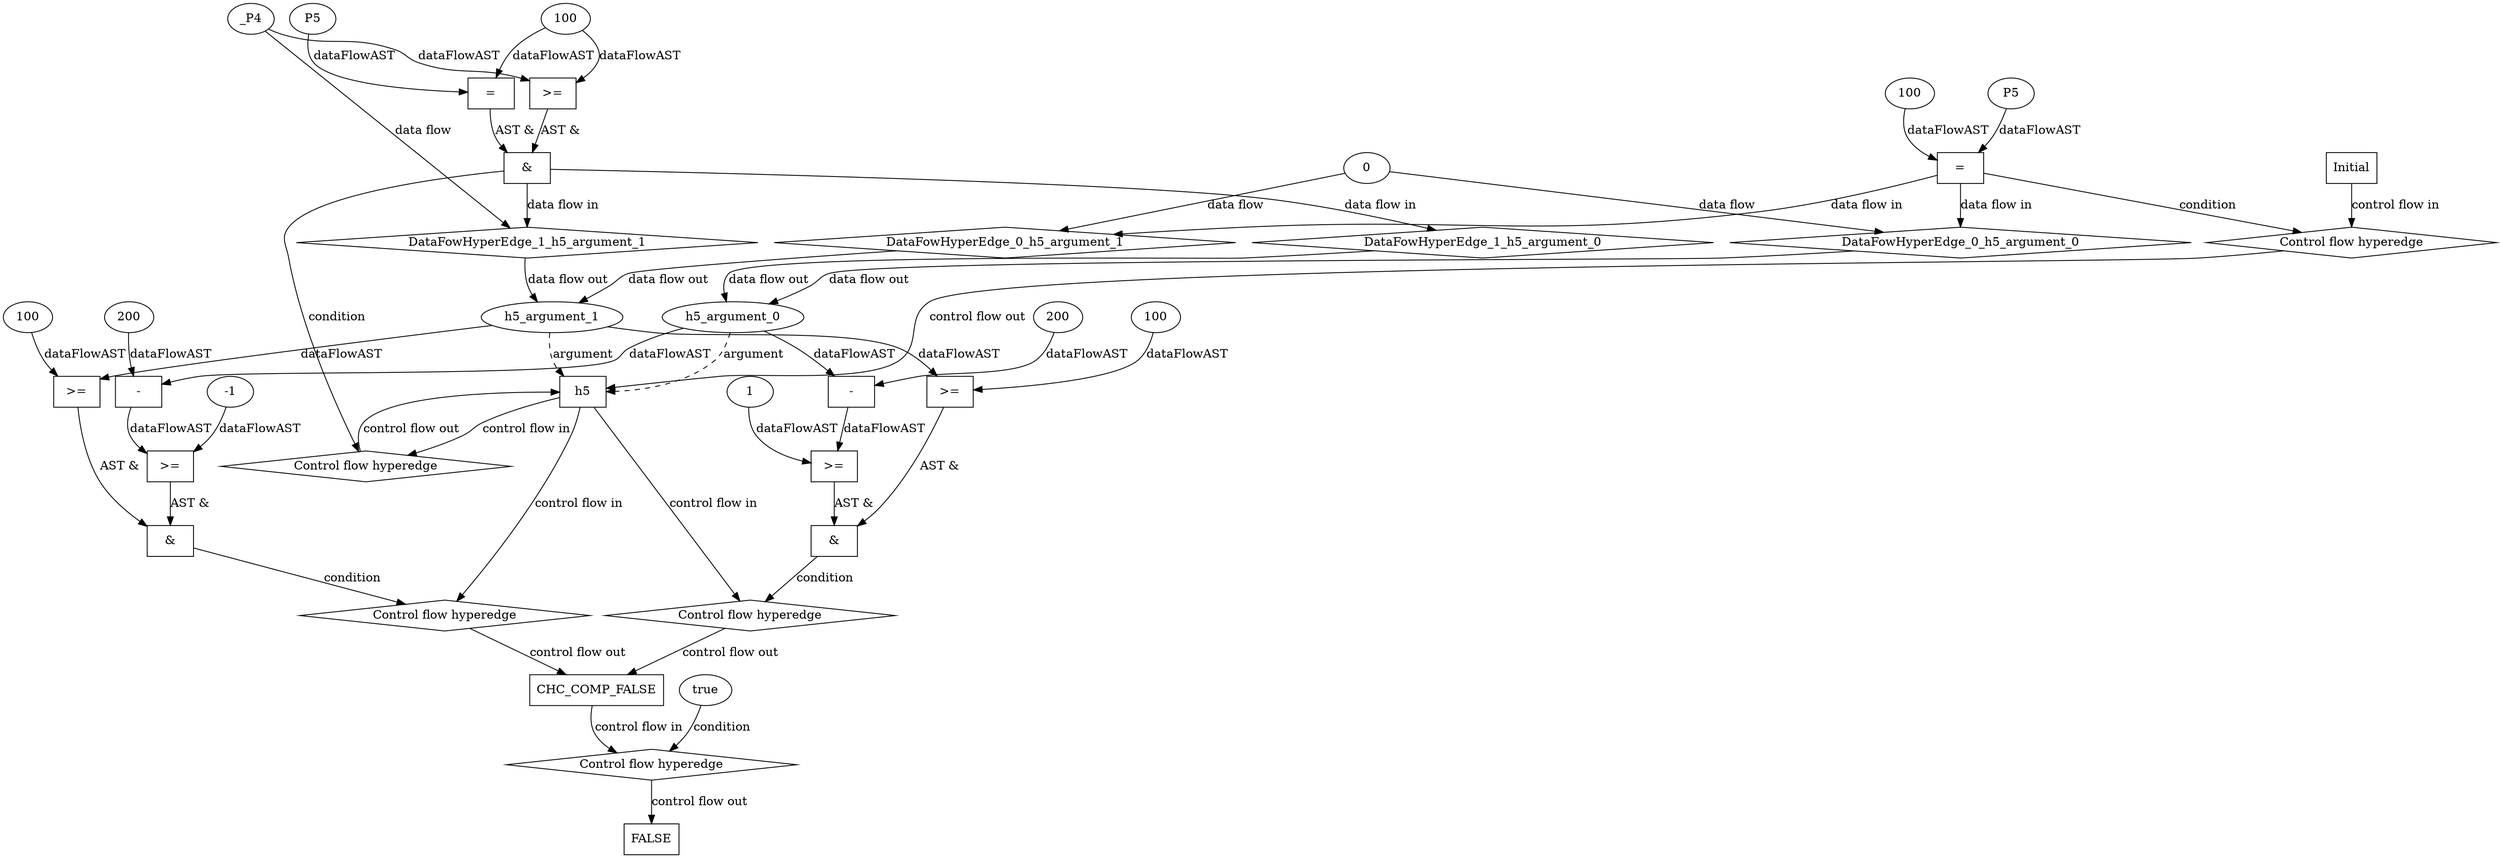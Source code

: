 digraph dag {
"CHC_COMP_FALSE" [label="CHC_COMP_FALSE" nodeName="CHC_COMP_FALSE" class=cfn  shape="rect"];
"h5" [label="h5" nodeName="h5" class=cfn  shape="rect"];
FALSE [label="FALSE" nodeName=FALSE class=cfn  shape="rect"];
Initial [label="Initial" nodeName=Initial class=cfn  shape="rect"];
ControlFowHyperEdge_0 [label="Control flow hyperedge" nodeName=ControlFowHyperEdge_0 class=controlFlowHyperEdge shape="diamond"];
"Initial" -> ControlFowHyperEdge_0 [label="control flow in"]
ControlFowHyperEdge_0 -> "h5" [label="control flow out"]
ControlFowHyperEdge_1 [label="Control flow hyperedge" nodeName=ControlFowHyperEdge_1 class=controlFlowHyperEdge shape="diamond"];
"h5" -> ControlFowHyperEdge_1 [label="control flow in"]
ControlFowHyperEdge_1 -> "h5" [label="control flow out"]
ControlFowHyperEdge_2 [label="Control flow hyperedge" nodeName=ControlFowHyperEdge_2 class=controlFlowHyperEdge shape="diamond"];
"h5" -> ControlFowHyperEdge_2 [label="control flow in"]
ControlFowHyperEdge_2 -> "CHC_COMP_FALSE" [label="control flow out"]
ControlFowHyperEdge_3 [label="Control flow hyperedge" nodeName=ControlFowHyperEdge_3 class=controlFlowHyperEdge shape="diamond"];
"h5" -> ControlFowHyperEdge_3 [label="control flow in"]
ControlFowHyperEdge_3 -> "CHC_COMP_FALSE" [label="control flow out"]
ControlFowHyperEdge_4 [label="Control flow hyperedge" nodeName=ControlFowHyperEdge_4 class=controlFlowHyperEdge shape="diamond"];
"CHC_COMP_FALSE" -> ControlFowHyperEdge_4 [label="control flow in"]
ControlFowHyperEdge_4 -> "FALSE" [label="control flow out"]
"h5_argument_0" [label="h5_argument_0" nodeName=argument0 class=argument  head="h5" shape="oval"];
"h5_argument_0" -> "h5"[label="argument" style="dashed"]
"h5_argument_1" [label="h5_argument_1" nodeName=argument1 class=argument  head="h5" shape="oval"];
"h5_argument_1" -> "h5"[label="argument" style="dashed"]

"xxxh5___Initial_0xxxguard_0_node_0" [label="=" nodeName="xxxh5___Initial_0xxxguard_0_node_0" class=Operator  shape="rect"];
"xxxh5___Initial_0xxxguard_0_node_1" [label="P5" nodeName="xxxh5___Initial_0xxxguard_0_node_1" class=Constant ];
"xxxh5___Initial_0xxxguard_0_node_2" [label="100" nodeName="xxxh5___Initial_0xxxguard_0_node_2" class=Literal ];
"xxxh5___Initial_0xxxguard_0_node_1" -> "xxxh5___Initial_0xxxguard_0_node_0"[label="dataFlowAST"]
"xxxh5___Initial_0xxxguard_0_node_2" -> "xxxh5___Initial_0xxxguard_0_node_0"[label="dataFlowAST"]

"xxxh5___Initial_0xxxguard_0_node_0" -> "ControlFowHyperEdge_0" [label="condition"];
"xxxh5___Initial_0xxxdataFlow_0_node_0" [label="0" nodeName="xxxh5___Initial_0xxxdataFlow_0_node_0" class=Literal ];

"xxxh5___Initial_0xxxdataFlow_0_node_0" -> "DataFowHyperEdge_0_h5_argument_0" [label="data flow"];

"xxxh5___Initial_0xxxdataFlow_0_node_0" -> "DataFowHyperEdge_0_h5_argument_1" [label="data flow"];
"xxxh5___h5_1xxx_and" [label="&" nodeName="xxxh5___h5_1xxx_and" class=Operator shape="rect"];
"xxxh5___h5_1xxxguard_0_node_0" [label=">=" nodeName="xxxh5___h5_1xxxguard_0_node_0" class=Operator  shape="rect"];
"xxxh5___h5_1xxxguard_0_node_1" [label="100" nodeName="xxxh5___h5_1xxxguard_0_node_1" class=Literal ];
"xxxh5___h5_1xxxguard_0_node_1" -> "xxxh5___h5_1xxxguard_0_node_0"[label="dataFlowAST"]
"xxxh5___h5_1xxxdataFlow_0_node_0" -> "xxxh5___h5_1xxxguard_0_node_0"[label="dataFlowAST"]

"xxxh5___h5_1xxxguard_0_node_0" -> "xxxh5___h5_1xxx_and" [label="AST &"];
"xxxh5___h5_1xxxguard1_node_0" [label="=" nodeName="xxxh5___h5_1xxxguard1_node_0" class=Operator  shape="rect"];
"xxxh5___h5_1xxxguard1_node_1" [label="P5" nodeName="xxxh5___h5_1xxxguard1_node_1" class=Constant ];
"xxxh5___h5_1xxxguard1_node_1" -> "xxxh5___h5_1xxxguard1_node_0"[label="dataFlowAST"]
"xxxh5___h5_1xxxguard_0_node_1" -> "xxxh5___h5_1xxxguard1_node_0"[label="dataFlowAST"]

"xxxh5___h5_1xxxguard1_node_0" -> "xxxh5___h5_1xxx_and" [label="AST &"];
"xxxh5___h5_1xxx_and" -> "ControlFowHyperEdge_1" [label="condition"];
"xxxh5___h5_1xxxdataFlow_0_node_0" [label="_P4" nodeName="xxxh5___h5_1xxxdataFlow_0_node_0" class=Constant ];

"xxxh5___h5_1xxxdataFlow_0_node_0" -> "DataFowHyperEdge_1_h5_argument_1" [label="data flow"];
"xxxCHC_COMP_FALSE___h5_2xxx_and" [label="&" nodeName="xxxCHC_COMP_FALSE___h5_2xxx_and" class=Operator shape="rect"];
"xxxCHC_COMP_FALSE___h5_2xxxguard_0_node_0" [label=">=" nodeName="xxxCHC_COMP_FALSE___h5_2xxxguard_0_node_0" class=Operator  shape="rect"];
"xxxCHC_COMP_FALSE___h5_2xxxguard_0_node_1" [label="-1" nodeName="xxxCHC_COMP_FALSE___h5_2xxxguard_0_node_1" class=Literal ];
"xxxCHC_COMP_FALSE___h5_2xxxguard_0_node_2" [label="-" nodeName="xxxCHC_COMP_FALSE___h5_2xxxguard_0_node_2" class= Operator shape="rect"];
"xxxCHC_COMP_FALSE___h5_2xxxguard_0_node_4" [label="200" nodeName="xxxCHC_COMP_FALSE___h5_2xxxguard_0_node_4" class=Literal ];
"xxxCHC_COMP_FALSE___h5_2xxxguard_0_node_1" -> "xxxCHC_COMP_FALSE___h5_2xxxguard_0_node_0"[label="dataFlowAST"]
"xxxCHC_COMP_FALSE___h5_2xxxguard_0_node_2" -> "xxxCHC_COMP_FALSE___h5_2xxxguard_0_node_0"[label="dataFlowAST"]
"h5_argument_0" -> "xxxCHC_COMP_FALSE___h5_2xxxguard_0_node_2"[label="dataFlowAST"]
"xxxCHC_COMP_FALSE___h5_2xxxguard_0_node_4" -> "xxxCHC_COMP_FALSE___h5_2xxxguard_0_node_2"[label="dataFlowAST"]

"xxxCHC_COMP_FALSE___h5_2xxxguard_0_node_0" -> "xxxCHC_COMP_FALSE___h5_2xxx_and" [label="AST &"];
"xxxCHC_COMP_FALSE___h5_2xxxguard1_node_0" [label=">=" nodeName="xxxCHC_COMP_FALSE___h5_2xxxguard1_node_0" class=Operator  shape="rect"];
"xxxCHC_COMP_FALSE___h5_2xxxguard1_node_2" [label="100" nodeName="xxxCHC_COMP_FALSE___h5_2xxxguard1_node_2" class=Literal ];
"h5_argument_1" -> "xxxCHC_COMP_FALSE___h5_2xxxguard1_node_0"[label="dataFlowAST"]
"xxxCHC_COMP_FALSE___h5_2xxxguard1_node_2" -> "xxxCHC_COMP_FALSE___h5_2xxxguard1_node_0"[label="dataFlowAST"]

"xxxCHC_COMP_FALSE___h5_2xxxguard1_node_0" -> "xxxCHC_COMP_FALSE___h5_2xxx_and" [label="AST &"];
"xxxCHC_COMP_FALSE___h5_2xxx_and" -> "ControlFowHyperEdge_2" [label="condition"];
"xxxCHC_COMP_FALSE___h5_3xxx_and" [label="&" nodeName="xxxCHC_COMP_FALSE___h5_3xxx_and" class=Operator shape="rect"];
"xxxCHC_COMP_FALSE___h5_3xxxguard_0_node_0" [label=">=" nodeName="xxxCHC_COMP_FALSE___h5_3xxxguard_0_node_0" class=Operator  shape="rect"];
"xxxCHC_COMP_FALSE___h5_3xxxguard_0_node_1" [label="-" nodeName="xxxCHC_COMP_FALSE___h5_3xxxguard_0_node_1" class= Operator shape="rect"];
"xxxCHC_COMP_FALSE___h5_3xxxguard_0_node_3" [label="200" nodeName="xxxCHC_COMP_FALSE___h5_3xxxguard_0_node_3" class=Literal ];
"xxxCHC_COMP_FALSE___h5_3xxxguard_0_node_4" [label="1" nodeName="xxxCHC_COMP_FALSE___h5_3xxxguard_0_node_4" class=Literal ];
"xxxCHC_COMP_FALSE___h5_3xxxguard_0_node_1" -> "xxxCHC_COMP_FALSE___h5_3xxxguard_0_node_0"[label="dataFlowAST"]
"xxxCHC_COMP_FALSE___h5_3xxxguard_0_node_4" -> "xxxCHC_COMP_FALSE___h5_3xxxguard_0_node_0"[label="dataFlowAST"]
"h5_argument_0" -> "xxxCHC_COMP_FALSE___h5_3xxxguard_0_node_1"[label="dataFlowAST"]
"xxxCHC_COMP_FALSE___h5_3xxxguard_0_node_3" -> "xxxCHC_COMP_FALSE___h5_3xxxguard_0_node_1"[label="dataFlowAST"]

"xxxCHC_COMP_FALSE___h5_3xxxguard_0_node_0" -> "xxxCHC_COMP_FALSE___h5_3xxx_and" [label="AST &"];
"xxxCHC_COMP_FALSE___h5_3xxxguard1_node_0" [label=">=" nodeName="xxxCHC_COMP_FALSE___h5_3xxxguard1_node_0" class=Operator  shape="rect"];
"xxxCHC_COMP_FALSE___h5_3xxxguard1_node_2" [label="100" nodeName="xxxCHC_COMP_FALSE___h5_3xxxguard1_node_2" class=Literal ];
"h5_argument_1" -> "xxxCHC_COMP_FALSE___h5_3xxxguard1_node_0"[label="dataFlowAST"]
"xxxCHC_COMP_FALSE___h5_3xxxguard1_node_2" -> "xxxCHC_COMP_FALSE___h5_3xxxguard1_node_0"[label="dataFlowAST"]

"xxxCHC_COMP_FALSE___h5_3xxxguard1_node_0" -> "xxxCHC_COMP_FALSE___h5_3xxx_and" [label="AST &"];
"xxxCHC_COMP_FALSE___h5_3xxx_and" -> "ControlFowHyperEdge_3" [label="condition"];
"xxxFALSE___CHC_COMP_FALSE_4xxxguard_0_node_0" [label="true" nodeName="xxxFALSE___CHC_COMP_FALSE_4xxxguard_0_node_0" class=BoolValue ];

"xxxFALSE___CHC_COMP_FALSE_4xxxguard_0_node_0" -> "ControlFowHyperEdge_4" [label="condition"];
"DataFowHyperEdge_0_h5_argument_0" [label="DataFowHyperEdge_0_h5_argument_0" nodeName="DataFowHyperEdge_0_h5_argument_0" class=DataFlowHyperedge shape="diamond"];
"DataFowHyperEdge_0_h5_argument_0" -> "h5_argument_0"[label="data flow out"]
"xxxh5___Initial_0xxxguard_0_node_0" -> "DataFowHyperEdge_0_h5_argument_0"[label="data flow in"]
"DataFowHyperEdge_0_h5_argument_1" [label="DataFowHyperEdge_0_h5_argument_1" nodeName="DataFowHyperEdge_0_h5_argument_1" class=DataFlowHyperedge shape="diamond"];
"DataFowHyperEdge_0_h5_argument_1" -> "h5_argument_1"[label="data flow out"]
"xxxh5___Initial_0xxxguard_0_node_0" -> "DataFowHyperEdge_0_h5_argument_1"[label="data flow in"]
"DataFowHyperEdge_1_h5_argument_0" [label="DataFowHyperEdge_1_h5_argument_0" nodeName="DataFowHyperEdge_1_h5_argument_0" class=DataFlowHyperedge shape="diamond"];
"DataFowHyperEdge_1_h5_argument_0" -> "h5_argument_0"[label="data flow out"]
"xxxh5___h5_1xxx_and" -> "DataFowHyperEdge_1_h5_argument_0"[label="data flow in"]
"DataFowHyperEdge_1_h5_argument_1" [label="DataFowHyperEdge_1_h5_argument_1" nodeName="DataFowHyperEdge_1_h5_argument_1" class=DataFlowHyperedge shape="diamond"];
"DataFowHyperEdge_1_h5_argument_1" -> "h5_argument_1"[label="data flow out"]
"xxxh5___h5_1xxx_and" -> "DataFowHyperEdge_1_h5_argument_1"[label="data flow in"]




}
